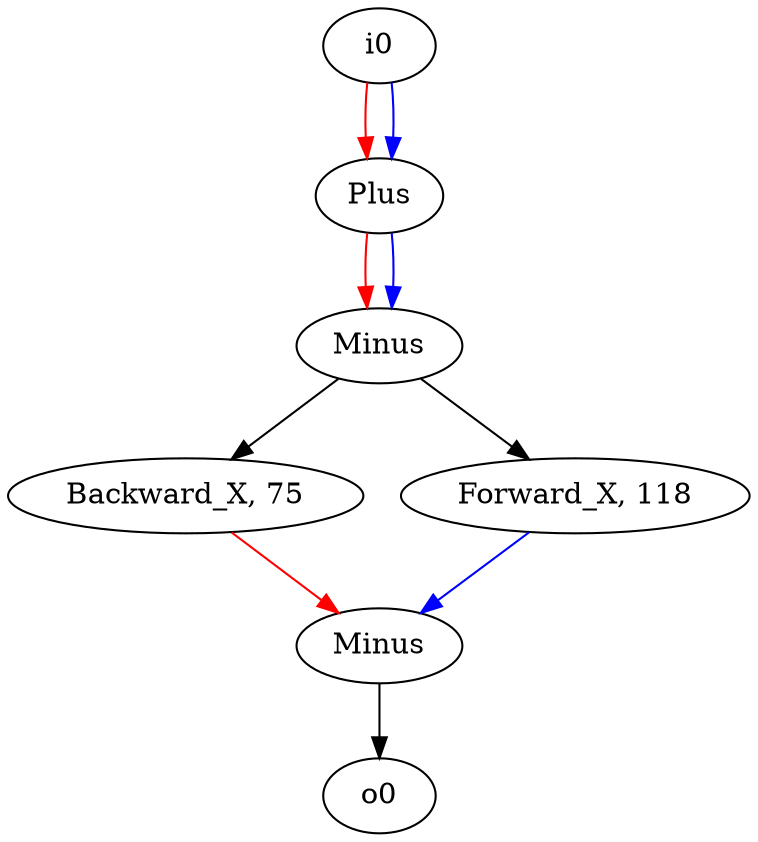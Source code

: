 digraph {
  0 [label = i0]
  1 [label = "Plus"]
  0 -> 1 [color = red]
  0 -> 1 [color = blue]
  2 [label = "Minus"]
  1 -> 2 [color = red]
  1 -> 2 [color = blue]
  5 [label = "Backward_X, 75"]
  2 -> 5
  7 [label = "Forward_X, 118"]
  2 -> 7
  8 [label = "Minus"]
  5 -> 8 [color = red]
  7 -> 8 [color = blue]
  11 [label = o0]
  8 -> 11
}
